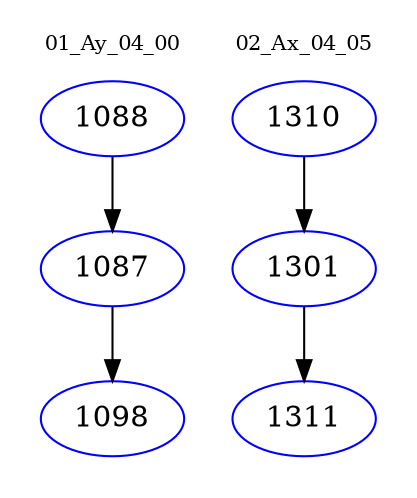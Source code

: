 digraph{
subgraph cluster_0 {
color = white
label = "01_Ay_04_00";
fontsize=10;
T0_1088 [label="1088", color="blue"]
T0_1088 -> T0_1087 [color="black"]
T0_1087 [label="1087", color="blue"]
T0_1087 -> T0_1098 [color="black"]
T0_1098 [label="1098", color="blue"]
}
subgraph cluster_1 {
color = white
label = "02_Ax_04_05";
fontsize=10;
T1_1310 [label="1310", color="blue"]
T1_1310 -> T1_1301 [color="black"]
T1_1301 [label="1301", color="blue"]
T1_1301 -> T1_1311 [color="black"]
T1_1311 [label="1311", color="blue"]
}
}
